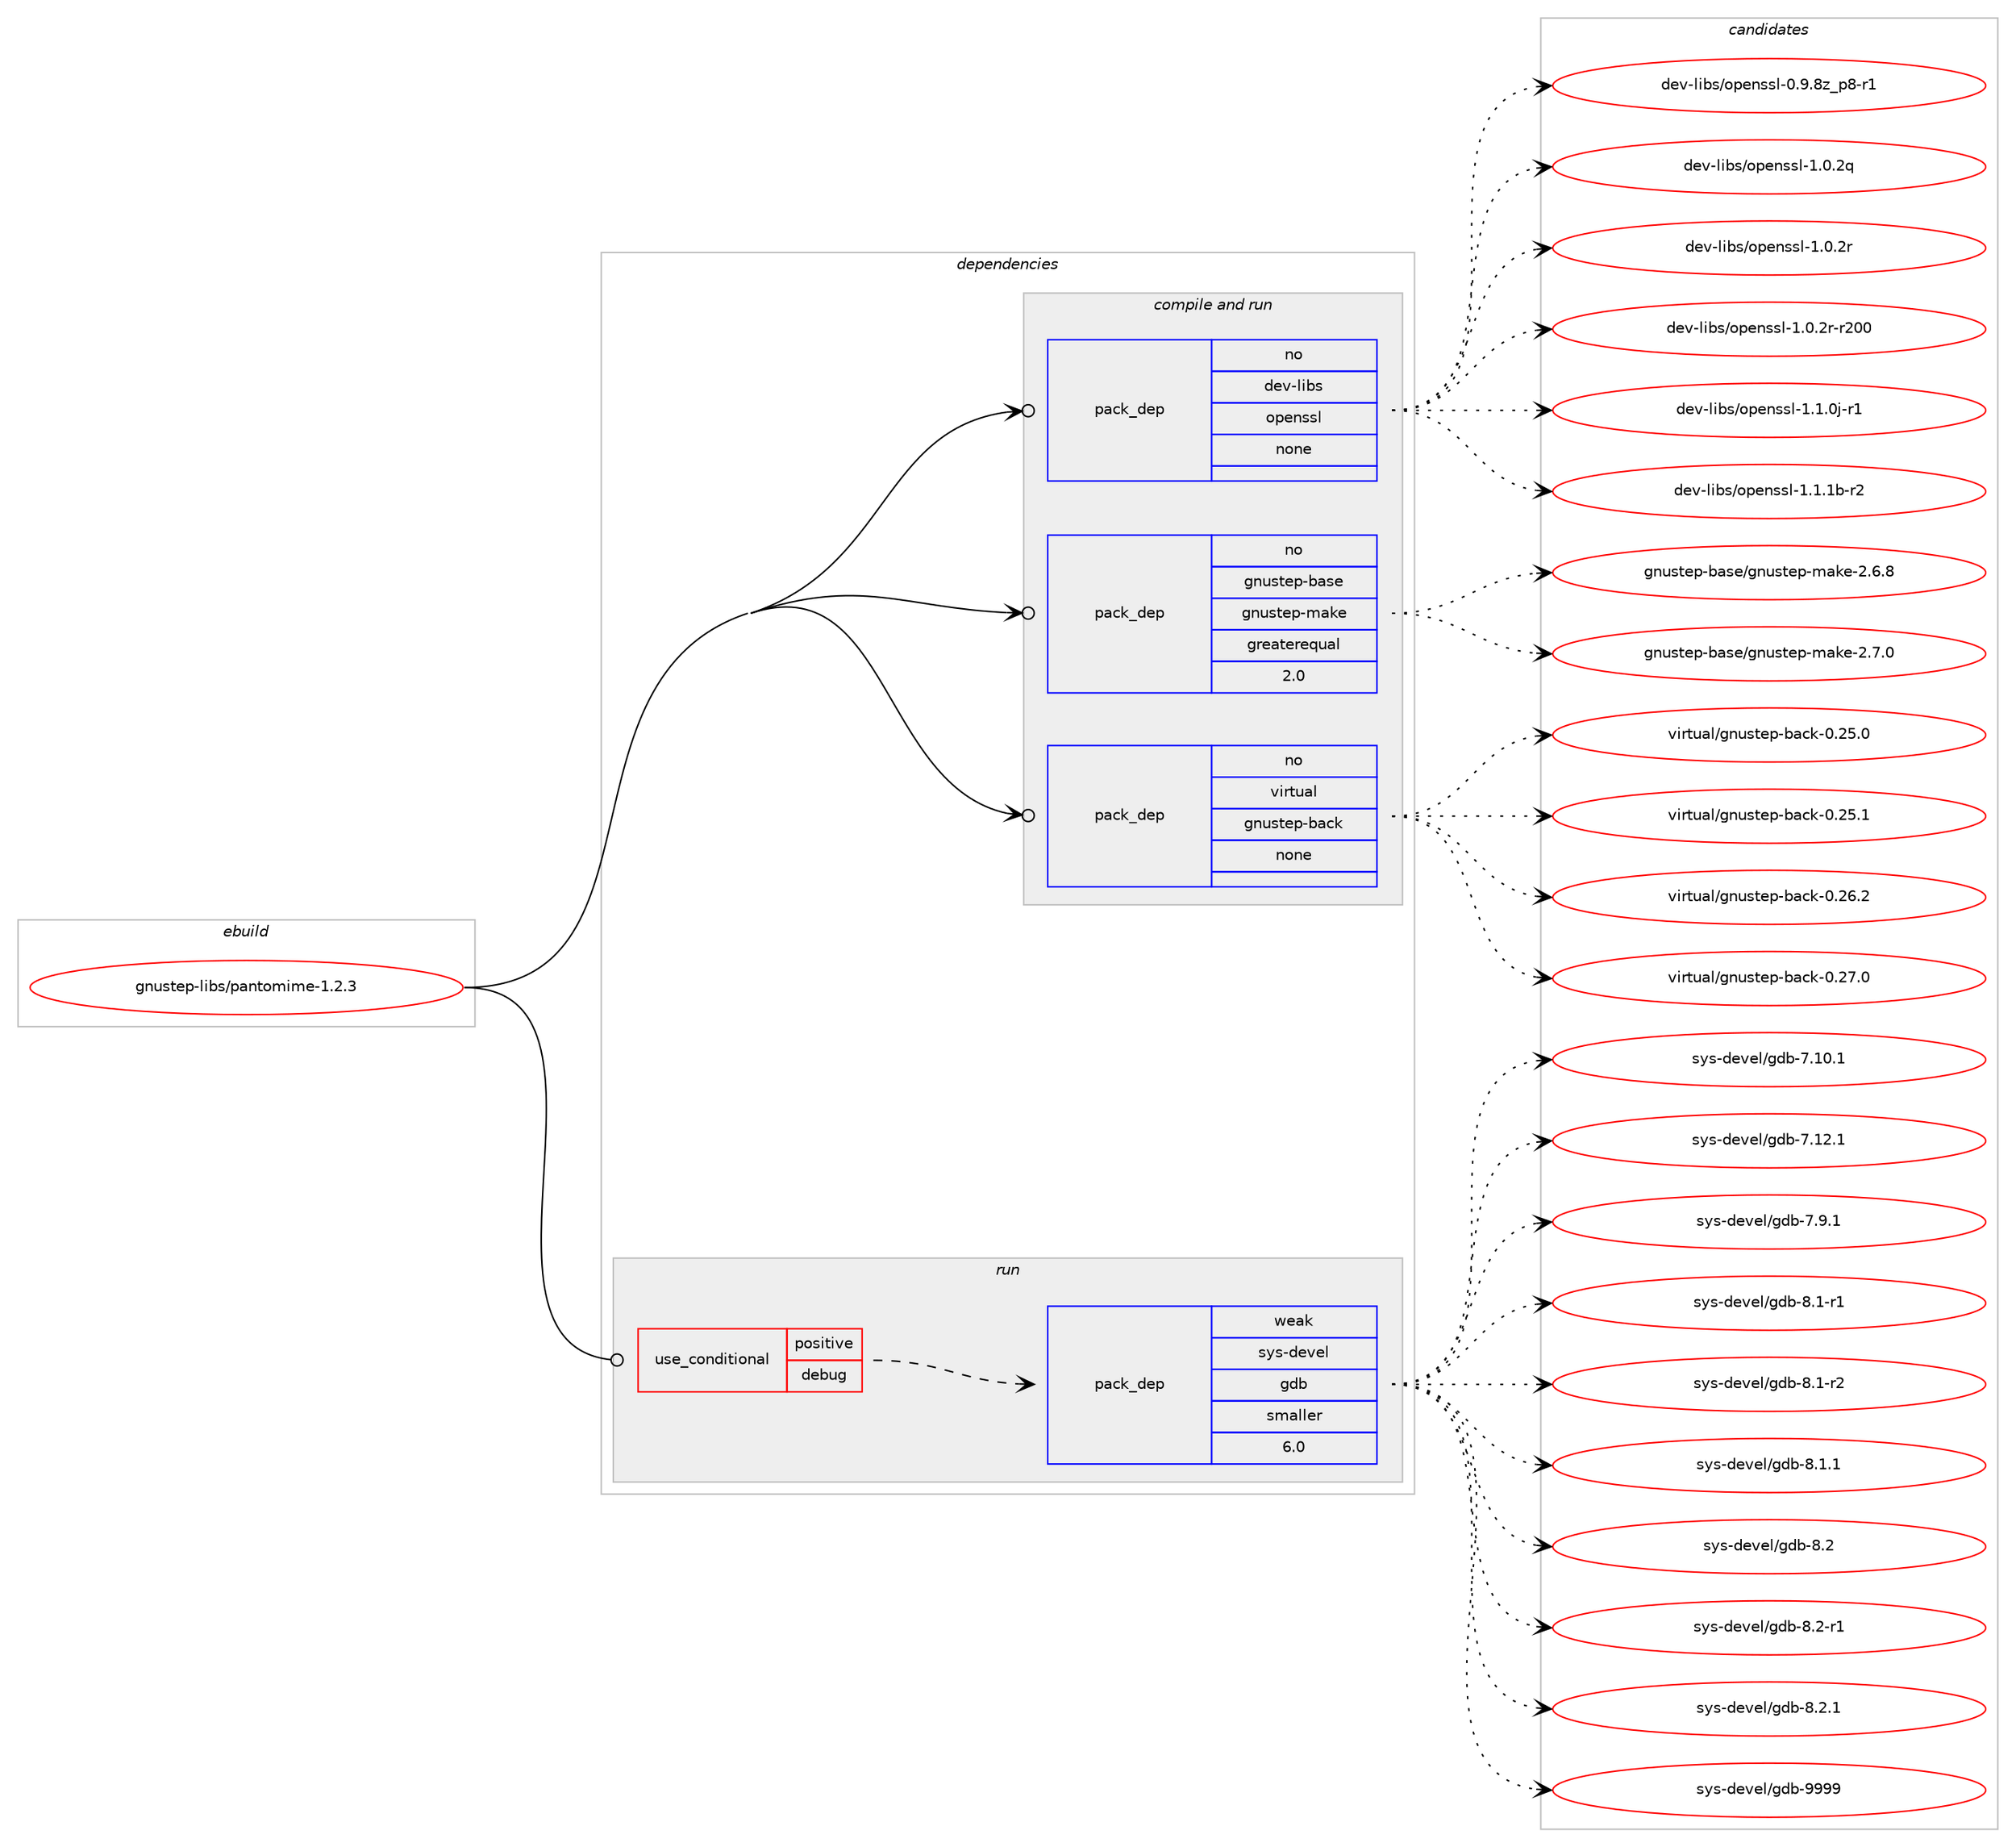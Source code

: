 digraph prolog {

# *************
# Graph options
# *************

newrank=true;
concentrate=true;
compound=true;
graph [rankdir=LR,fontname=Helvetica,fontsize=10,ranksep=1.5];#, ranksep=2.5, nodesep=0.2];
edge  [arrowhead=vee];
node  [fontname=Helvetica,fontsize=10];

# **********
# The ebuild
# **********

subgraph cluster_leftcol {
color=gray;
rank=same;
label=<<i>ebuild</i>>;
id [label="gnustep-libs/pantomime-1.2.3", color=red, width=4, href="../gnustep-libs/pantomime-1.2.3.svg"];
}

# ****************
# The dependencies
# ****************

subgraph cluster_midcol {
color=gray;
label=<<i>dependencies</i>>;
subgraph cluster_compile {
fillcolor="#eeeeee";
style=filled;
label=<<i>compile</i>>;
}
subgraph cluster_compileandrun {
fillcolor="#eeeeee";
style=filled;
label=<<i>compile and run</i>>;
subgraph pack1117180 {
dependency1569842 [label=<<TABLE BORDER="0" CELLBORDER="1" CELLSPACING="0" CELLPADDING="4" WIDTH="220"><TR><TD ROWSPAN="6" CELLPADDING="30">pack_dep</TD></TR><TR><TD WIDTH="110">no</TD></TR><TR><TD>dev-libs</TD></TR><TR><TD>openssl</TD></TR><TR><TD>none</TD></TR><TR><TD></TD></TR></TABLE>>, shape=none, color=blue];
}
id:e -> dependency1569842:w [weight=20,style="solid",arrowhead="odotvee"];
subgraph pack1117181 {
dependency1569843 [label=<<TABLE BORDER="0" CELLBORDER="1" CELLSPACING="0" CELLPADDING="4" WIDTH="220"><TR><TD ROWSPAN="6" CELLPADDING="30">pack_dep</TD></TR><TR><TD WIDTH="110">no</TD></TR><TR><TD>gnustep-base</TD></TR><TR><TD>gnustep-make</TD></TR><TR><TD>greaterequal</TD></TR><TR><TD>2.0</TD></TR></TABLE>>, shape=none, color=blue];
}
id:e -> dependency1569843:w [weight=20,style="solid",arrowhead="odotvee"];
subgraph pack1117182 {
dependency1569844 [label=<<TABLE BORDER="0" CELLBORDER="1" CELLSPACING="0" CELLPADDING="4" WIDTH="220"><TR><TD ROWSPAN="6" CELLPADDING="30">pack_dep</TD></TR><TR><TD WIDTH="110">no</TD></TR><TR><TD>virtual</TD></TR><TR><TD>gnustep-back</TD></TR><TR><TD>none</TD></TR><TR><TD></TD></TR></TABLE>>, shape=none, color=blue];
}
id:e -> dependency1569844:w [weight=20,style="solid",arrowhead="odotvee"];
}
subgraph cluster_run {
fillcolor="#eeeeee";
style=filled;
label=<<i>run</i>>;
subgraph cond428373 {
dependency1569845 [label=<<TABLE BORDER="0" CELLBORDER="1" CELLSPACING="0" CELLPADDING="4"><TR><TD ROWSPAN="3" CELLPADDING="10">use_conditional</TD></TR><TR><TD>positive</TD></TR><TR><TD>debug</TD></TR></TABLE>>, shape=none, color=red];
subgraph pack1117183 {
dependency1569846 [label=<<TABLE BORDER="0" CELLBORDER="1" CELLSPACING="0" CELLPADDING="4" WIDTH="220"><TR><TD ROWSPAN="6" CELLPADDING="30">pack_dep</TD></TR><TR><TD WIDTH="110">weak</TD></TR><TR><TD>sys-devel</TD></TR><TR><TD>gdb</TD></TR><TR><TD>smaller</TD></TR><TR><TD>6.0</TD></TR></TABLE>>, shape=none, color=blue];
}
dependency1569845:e -> dependency1569846:w [weight=20,style="dashed",arrowhead="vee"];
}
id:e -> dependency1569845:w [weight=20,style="solid",arrowhead="odot"];
}
}

# **************
# The candidates
# **************

subgraph cluster_choices {
rank=same;
color=gray;
label=<<i>candidates</i>>;

subgraph choice1117180 {
color=black;
nodesep=1;
choice10010111845108105981154711111210111011511510845484657465612295112564511449 [label="dev-libs/openssl-0.9.8z_p8-r1", color=red, width=4,href="../dev-libs/openssl-0.9.8z_p8-r1.svg"];
choice100101118451081059811547111112101110115115108454946484650113 [label="dev-libs/openssl-1.0.2q", color=red, width=4,href="../dev-libs/openssl-1.0.2q.svg"];
choice100101118451081059811547111112101110115115108454946484650114 [label="dev-libs/openssl-1.0.2r", color=red, width=4,href="../dev-libs/openssl-1.0.2r.svg"];
choice10010111845108105981154711111210111011511510845494648465011445114504848 [label="dev-libs/openssl-1.0.2r-r200", color=red, width=4,href="../dev-libs/openssl-1.0.2r-r200.svg"];
choice1001011184510810598115471111121011101151151084549464946481064511449 [label="dev-libs/openssl-1.1.0j-r1", color=red, width=4,href="../dev-libs/openssl-1.1.0j-r1.svg"];
choice100101118451081059811547111112101110115115108454946494649984511450 [label="dev-libs/openssl-1.1.1b-r2", color=red, width=4,href="../dev-libs/openssl-1.1.1b-r2.svg"];
dependency1569842:e -> choice10010111845108105981154711111210111011511510845484657465612295112564511449:w [style=dotted,weight="100"];
dependency1569842:e -> choice100101118451081059811547111112101110115115108454946484650113:w [style=dotted,weight="100"];
dependency1569842:e -> choice100101118451081059811547111112101110115115108454946484650114:w [style=dotted,weight="100"];
dependency1569842:e -> choice10010111845108105981154711111210111011511510845494648465011445114504848:w [style=dotted,weight="100"];
dependency1569842:e -> choice1001011184510810598115471111121011101151151084549464946481064511449:w [style=dotted,weight="100"];
dependency1569842:e -> choice100101118451081059811547111112101110115115108454946494649984511450:w [style=dotted,weight="100"];
}
subgraph choice1117181 {
color=black;
nodesep=1;
choice103110117115116101112459897115101471031101171151161011124510997107101455046544656 [label="gnustep-base/gnustep-make-2.6.8", color=red, width=4,href="../gnustep-base/gnustep-make-2.6.8.svg"];
choice103110117115116101112459897115101471031101171151161011124510997107101455046554648 [label="gnustep-base/gnustep-make-2.7.0", color=red, width=4,href="../gnustep-base/gnustep-make-2.7.0.svg"];
dependency1569843:e -> choice103110117115116101112459897115101471031101171151161011124510997107101455046544656:w [style=dotted,weight="100"];
dependency1569843:e -> choice103110117115116101112459897115101471031101171151161011124510997107101455046554648:w [style=dotted,weight="100"];
}
subgraph choice1117182 {
color=black;
nodesep=1;
choice11810511411611797108471031101171151161011124598979910745484650534648 [label="virtual/gnustep-back-0.25.0", color=red, width=4,href="../virtual/gnustep-back-0.25.0.svg"];
choice11810511411611797108471031101171151161011124598979910745484650534649 [label="virtual/gnustep-back-0.25.1", color=red, width=4,href="../virtual/gnustep-back-0.25.1.svg"];
choice11810511411611797108471031101171151161011124598979910745484650544650 [label="virtual/gnustep-back-0.26.2", color=red, width=4,href="../virtual/gnustep-back-0.26.2.svg"];
choice11810511411611797108471031101171151161011124598979910745484650554648 [label="virtual/gnustep-back-0.27.0", color=red, width=4,href="../virtual/gnustep-back-0.27.0.svg"];
dependency1569844:e -> choice11810511411611797108471031101171151161011124598979910745484650534648:w [style=dotted,weight="100"];
dependency1569844:e -> choice11810511411611797108471031101171151161011124598979910745484650534649:w [style=dotted,weight="100"];
dependency1569844:e -> choice11810511411611797108471031101171151161011124598979910745484650544650:w [style=dotted,weight="100"];
dependency1569844:e -> choice11810511411611797108471031101171151161011124598979910745484650554648:w [style=dotted,weight="100"];
}
subgraph choice1117183 {
color=black;
nodesep=1;
choice11512111545100101118101108471031009845554649484649 [label="sys-devel/gdb-7.10.1", color=red, width=4,href="../sys-devel/gdb-7.10.1.svg"];
choice11512111545100101118101108471031009845554649504649 [label="sys-devel/gdb-7.12.1", color=red, width=4,href="../sys-devel/gdb-7.12.1.svg"];
choice115121115451001011181011084710310098455546574649 [label="sys-devel/gdb-7.9.1", color=red, width=4,href="../sys-devel/gdb-7.9.1.svg"];
choice115121115451001011181011084710310098455646494511449 [label="sys-devel/gdb-8.1-r1", color=red, width=4,href="../sys-devel/gdb-8.1-r1.svg"];
choice115121115451001011181011084710310098455646494511450 [label="sys-devel/gdb-8.1-r2", color=red, width=4,href="../sys-devel/gdb-8.1-r2.svg"];
choice115121115451001011181011084710310098455646494649 [label="sys-devel/gdb-8.1.1", color=red, width=4,href="../sys-devel/gdb-8.1.1.svg"];
choice11512111545100101118101108471031009845564650 [label="sys-devel/gdb-8.2", color=red, width=4,href="../sys-devel/gdb-8.2.svg"];
choice115121115451001011181011084710310098455646504511449 [label="sys-devel/gdb-8.2-r1", color=red, width=4,href="../sys-devel/gdb-8.2-r1.svg"];
choice115121115451001011181011084710310098455646504649 [label="sys-devel/gdb-8.2.1", color=red, width=4,href="../sys-devel/gdb-8.2.1.svg"];
choice1151211154510010111810110847103100984557575757 [label="sys-devel/gdb-9999", color=red, width=4,href="../sys-devel/gdb-9999.svg"];
dependency1569846:e -> choice11512111545100101118101108471031009845554649484649:w [style=dotted,weight="100"];
dependency1569846:e -> choice11512111545100101118101108471031009845554649504649:w [style=dotted,weight="100"];
dependency1569846:e -> choice115121115451001011181011084710310098455546574649:w [style=dotted,weight="100"];
dependency1569846:e -> choice115121115451001011181011084710310098455646494511449:w [style=dotted,weight="100"];
dependency1569846:e -> choice115121115451001011181011084710310098455646494511450:w [style=dotted,weight="100"];
dependency1569846:e -> choice115121115451001011181011084710310098455646494649:w [style=dotted,weight="100"];
dependency1569846:e -> choice11512111545100101118101108471031009845564650:w [style=dotted,weight="100"];
dependency1569846:e -> choice115121115451001011181011084710310098455646504511449:w [style=dotted,weight="100"];
dependency1569846:e -> choice115121115451001011181011084710310098455646504649:w [style=dotted,weight="100"];
dependency1569846:e -> choice1151211154510010111810110847103100984557575757:w [style=dotted,weight="100"];
}
}

}
